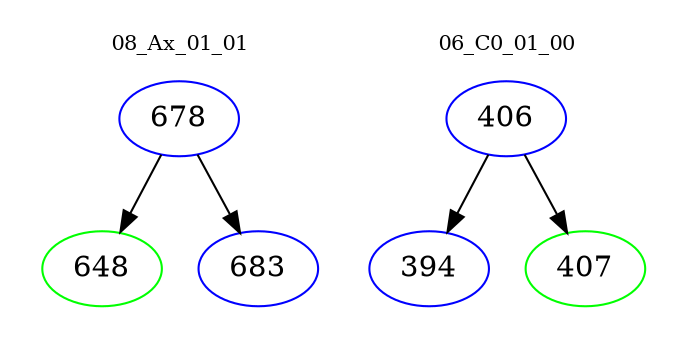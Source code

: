 digraph{
subgraph cluster_0 {
color = white
label = "08_Ax_01_01";
fontsize=10;
T0_678 [label="678", color="blue"]
T0_678 -> T0_648 [color="black"]
T0_648 [label="648", color="green"]
T0_678 -> T0_683 [color="black"]
T0_683 [label="683", color="blue"]
}
subgraph cluster_1 {
color = white
label = "06_C0_01_00";
fontsize=10;
T1_406 [label="406", color="blue"]
T1_406 -> T1_394 [color="black"]
T1_394 [label="394", color="blue"]
T1_406 -> T1_407 [color="black"]
T1_407 [label="407", color="green"]
}
}
